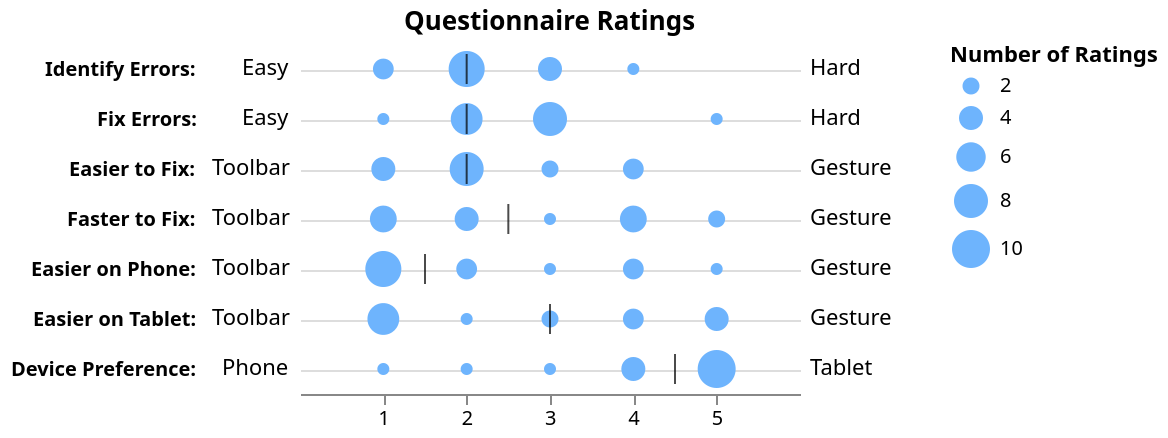 {
  "$schema": "https://vega.github.io/schema/vega/v5.json",
  "description": "Likert Scale Ratings Distributions and Medians. (Figure 9 from @jhoffswell and @zcliu's ['Interactive Repair of Tables Extracted from PDF Documents on Mobile Devices'](https://idl.cs.washington.edu/files/2019-InteractiveTableRepair-CHI.pdf))",
  "autosize": "pad",
  "padding": 5,
  "width": 250,
  "height": 175,
  "title": {"text": "Questionnaire Ratings", "frame": "group"},
  "style": "cell",
  "encode": {"update": {"stroke": {"value": null}}},
  "data": [
    {
      "name": "medians",
      "values": [
        {
          "name": "Identify Errors:",
          "median": 1.999976,
          "lo": "Easy",
          "hi": "Hard"
        },
        {"name": "Fix Errors:", "median": 2, "lo": "Easy", "hi": "Hard"},
        {
          "name": "Easier to Fix:",
          "median": 1.999969,
          "lo": "Toolbar",
          "hi": "Gesture"
        },
        {
          "name": "Faster to Fix:",
          "median": 2.500045,
          "lo": "Toolbar",
          "hi": "Gesture"
        },
        {
          "name": "Easier on Phone:",
          "median": 1.500022,
          "lo": "Toolbar",
          "hi": "Gesture"
        },
        {
          "name": "Easier on Tablet:",
          "median": 2.99998,
          "lo": "Toolbar",
          "hi": "Gesture"
        },
        {
          "name": "Device Preference:",
          "median": 4.500007,
          "lo": "Phone",
          "hi": "Tablet"
        }
      ]
    },
    {
      "name": "values",
      "values": [
        {"value": "P1", "name": "Participant ID", "id": "P1"},
        {"value": 2, "name": "Identify Errors:", "id": "P1"},
        {"value": 2, "name": "Fix Errors:", "id": "P1"},
        {"value": 3, "name": "Easier to Fix:", "id": "P1"},
        {"value": 4, "name": "Faster to Fix:", "id": "P1"},
        {"value": 2, "name": "Easier on Phone:", "id": "P1"},
        {"value": 5, "name": "Easier on Tablet:", "id": "P1"},
        {"value": 5, "name": "Device Preference:", "id": "P1"},
        {"value": 1, "name": "Tablet_First", "id": "P1"},
        {"value": 1, "name": "Toolbar_First", "id": "P1"},
        {"value": "P2", "name": "Participant ID", "id": "P2"},
        {"value": 2, "name": "Identify Errors:", "id": "P2"},
        {"value": 3, "name": "Fix Errors:", "id": "P2"},
        {"value": 4, "name": "Easier to Fix:", "id": "P2"},
        {"value": 5, "name": "Faster to Fix:", "id": "P2"},
        {"value": 5, "name": "Easier on Phone:", "id": "P2"},
        {"value": 5, "name": "Easier on Tablet:", "id": "P2"},
        {"value": 5, "name": "Device Preference:", "id": "P2"},
        {"value": 1, "name": "Tablet_First", "id": "P2"},
        {"value": 1, "name": "Toolbar_First", "id": "P2"},
        {"value": "P3", "name": "Participant ID", "id": "P3"},
        {"value": 2, "name": "Identify Errors:", "id": "P3"},
        {"value": 2, "name": "Fix Errors:", "id": "P3"},
        {"value": 2, "name": "Easier to Fix:", "id": "P3"},
        {"value": 1, "name": "Faster to Fix:", "id": "P3"},
        {"value": 2, "name": "Easier on Phone:", "id": "P3"},
        {"value": 1, "name": "Easier on Tablet:", "id": "P3"},
        {"value": 5, "name": "Device Preference:", "id": "P3"},
        {"value": 1, "name": "Tablet_First", "id": "P3"},
        {"value": 0, "name": "Toolbar_First", "id": "P3"},
        {"value": "P4", "name": "Participant ID", "id": "P4"},
        {"value": 3, "name": "Identify Errors:", "id": "P4"},
        {"value": 3, "name": "Fix Errors:", "id": "P4"},
        {"value": 2, "name": "Easier to Fix:", "id": "P4"},
        {"value": 2, "name": "Faster to Fix:", "id": "P4"},
        {"value": 4, "name": "Easier on Phone:", "id": "P4"},
        {"value": 1, "name": "Easier on Tablet:", "id": "P4"},
        {"value": 5, "name": "Device Preference:", "id": "P4"},
        {"value": 1, "name": "Tablet_First", "id": "P4"},
        {"value": 0, "name": "Toolbar_First", "id": "P4"},
        {"value": "P5", "name": "Participant ID", "id": "P5"},
        {"value": 2, "name": "Identify Errors:", "id": "P5"},
        {"value": 2, "name": "Fix Errors:", "id": "P5"},
        {"value": 4, "name": "Easier to Fix:", "id": "P5"},
        {"value": 4, "name": "Faster to Fix:", "id": "P5"},
        {"value": 4, "name": "Easier on Phone:", "id": "P5"},
        {"value": 5, "name": "Easier on Tablet:", "id": "P5"},
        {"value": 5, "name": "Device Preference:", "id": "P5"},
        {"value": 0, "name": "Tablet_First", "id": "P5"},
        {"value": 1, "name": "Toolbar_First", "id": "P5"},
        {"value": "P6", "name": "Participant ID", "id": "P6"},
        {"value": 1, "name": "Identify Errors:", "id": "P6"},
        {"value": 3, "name": "Fix Errors:", "id": "P6"},
        {"value": 3, "name": "Easier to Fix:", "id": "P6"},
        {"value": 4, "name": "Faster to Fix:", "id": "P6"},
        {"value": 4, "name": "Easier on Phone:", "id": "P6"},
        {"value": 4, "name": "Easier on Tablet:", "id": "P6"},
        {"value": 4, "name": "Device Preference:", "id": "P6"},
        {"value": 0, "name": "Tablet_First", "id": "P6"},
        {"value": 1, "name": "Toolbar_First", "id": "P6"},
        {"value": "P7", "name": "Participant ID", "id": "P7"},
        {"value": 2, "name": "Identify Errors:", "id": "P7"},
        {"value": 3, "name": "Fix Errors:", "id": "P7"},
        {"value": 4, "name": "Easier to Fix:", "id": "P7"},
        {"value": 5, "name": "Faster to Fix:", "id": "P7"},
        {"value": 3, "name": "Easier on Phone:", "id": "P7"},
        {"value": 2, "name": "Easier on Tablet:", "id": "P7"},
        {"value": 4, "name": "Device Preference:", "id": "P7"},
        {"value": 0, "name": "Tablet_First", "id": "P7"},
        {"value": 0, "name": "Toolbar_First", "id": "P7"},
        {"value": "P8", "name": "Participant ID", "id": "P8"},
        {"value": 3, "name": "Identify Errors:", "id": "P8"},
        {"value": 1, "name": "Fix Errors:", "id": "P8"},
        {"value": 2, "name": "Easier to Fix:", "id": "P8"},
        {"value": 4, "name": "Faster to Fix:", "id": "P8"},
        {"value": 2, "name": "Easier on Phone:", "id": "P8"},
        {"value": 5, "name": "Easier on Tablet:", "id": "P8"},
        {"value": 5, "name": "Device Preference:", "id": "P8"},
        {"value": 0, "name": "Tablet_First", "id": "P8"},
        {"value": 0, "name": "Toolbar_First", "id": "P8"},
        {"value": "P9", "name": "Participant ID", "id": "P9"},
        {"value": 2, "name": "Identify Errors:", "id": "P9"},
        {"value": 3, "name": "Fix Errors:", "id": "P9"},
        {"value": 2, "name": "Easier to Fix:", "id": "P9"},
        {"value": 4, "name": "Faster to Fix:", "id": "P9"},
        {"value": 1, "name": "Easier on Phone:", "id": "P9"},
        {"value": 4, "name": "Easier on Tablet:", "id": "P9"},
        {"value": 4, "name": "Device Preference:", "id": "P9"},
        {"value": 1, "name": "Tablet_First", "id": "P9"},
        {"value": 1, "name": "Toolbar_First", "id": "P9"},
        {"value": "P10", "name": "Participant ID", "id": "P10"},
        {"value": 2, "name": "Identify Errors:", "id": "P10"},
        {"value": 2, "name": "Fix Errors:", "id": "P10"},
        {"value": 1, "name": "Easier to Fix:", "id": "P10"},
        {"value": 1, "name": "Faster to Fix:", "id": "P10"},
        {"value": 1, "name": "Easier on Phone:", "id": "P10"},
        {"value": 1, "name": "Easier on Tablet:", "id": "P10"},
        {"value": 5, "name": "Device Preference:", "id": "P10"},
        {"value": 1, "name": "Tablet_First", "id": "P10"},
        {"value": 1, "name": "Toolbar_First", "id": "P10"},
        {"value": "P11", "name": "Participant ID", "id": "P11"},
        {"value": 2, "name": "Identify Errors:", "id": "P11"},
        {"value": 2, "name": "Fix Errors:", "id": "P11"},
        {"value": 1, "name": "Easier to Fix:", "id": "P11"},
        {"value": 1, "name": "Faster to Fix:", "id": "P11"},
        {"value": 1, "name": "Easier on Phone:", "id": "P11"},
        {"value": 1, "name": "Easier on Tablet:", "id": "P11"},
        {"value": 4, "name": "Device Preference:", "id": "P11"},
        {"value": 1, "name": "Tablet_First", "id": "P11"},
        {"value": 0, "name": "Toolbar_First", "id": "P11"},
        {"value": "P12", "name": "Participant ID", "id": "P12"},
        {"value": 1, "name": "Identify Errors:", "id": "P12"},
        {"value": 3, "name": "Fix Errors:", "id": "P12"},
        {"value": 2, "name": "Easier to Fix:", "id": "P12"},
        {"value": 3, "name": "Faster to Fix:", "id": "P12"},
        {"value": 1, "name": "Easier on Phone:", "id": "P12"},
        {"value": 3, "name": "Easier on Tablet:", "id": "P12"},
        {"value": 3, "name": "Device Preference:", "id": "P12"},
        {"value": 0, "name": "Tablet_First", "id": "P12"},
        {"value": 1, "name": "Toolbar_First", "id": "P12"},
        {"value": "P13", "name": "Participant ID", "id": "P13"},
        {"value": 2, "name": "Identify Errors:", "id": "P13"},
        {"value": 2, "name": "Fix Errors:", "id": "P13"},
        {"value": 1, "name": "Easier to Fix:", "id": "P13"},
        {"value": 1, "name": "Faster to Fix:", "id": "P13"},
        {"value": 1, "name": "Easier on Phone:", "id": "P13"},
        {"value": 1, "name": "Easier on Tablet:", "id": "P13"},
        {"value": 5, "name": "Device Preference:", "id": "P13"},
        {"value": 0, "name": "Tablet_First", "id": "P13"},
        {"value": 0, "name": "Toolbar_First", "id": "P13"},
        {"value": "P14", "name": "Participant ID", "id": "P14"},
        {"value": 3, "name": "Identify Errors:", "id": "P14"},
        {"value": 3, "name": "Fix Errors:", "id": "P14"},
        {"value": 2, "name": "Easier to Fix:", "id": "P14"},
        {"value": 2, "name": "Faster to Fix:", "id": "P14"},
        {"value": 1, "name": "Easier on Phone:", "id": "P14"},
        {"value": 1, "name": "Easier on Tablet:", "id": "P14"},
        {"value": 1, "name": "Device Preference:", "id": "P14"},
        {"value": 1, "name": "Tablet_First", "id": "P14"},
        {"value": 1, "name": "Toolbar_First", "id": "P14"},
        {"value": "P15", "name": "Participant ID", "id": "P15"},
        {"value": 4, "name": "Identify Errors:", "id": "P15"},
        {"value": 5, "name": "Fix Errors:", "id": "P15"},
        {"value": 1, "name": "Easier to Fix:", "id": "P15"},
        {"value": 1, "name": "Faster to Fix:", "id": "P15"},
        {"value": 1, "name": "Easier on Phone:", "id": "P15"},
        {"value": 1, "name": "Easier on Tablet:", "id": "P15"},
        {"value": 5, "name": "Device Preference:", "id": "P15"},
        {"value": 1, "name": "Tablet_First", "id": "P15"},
        {"value": 0, "name": "Toolbar_First", "id": "P15"},
        {"value": "P16", "name": "Participant ID", "id": "P16"},
        {"value": 1, "name": "Identify Errors:", "id": "P16"},
        {"value": 3, "name": "Fix Errors:", "id": "P16"},
        {"value": 2, "name": "Easier to Fix:", "id": "P16"},
        {"value": 2, "name": "Faster to Fix:", "id": "P16"},
        {"value": 1, "name": "Easier on Phone:", "id": "P16"},
        {"value": 4, "name": "Easier on Tablet:", "id": "P16"},
        {"value": 5, "name": "Device Preference:", "id": "P16"},
        {"value": 0, "name": "Tablet_First", "id": "P16"},
        {"value": 1, "name": "Toolbar_First", "id": "P16"},
        {"value": "P17", "name": "Participant ID", "id": "P17"},
        {"value": 3, "name": "Identify Errors:", "id": "P17"},
        {"value": 2, "name": "Fix Errors:", "id": "P17"},
        {"value": 2, "name": "Easier to Fix:", "id": "P17"},
        {"value": 2, "name": "Faster to Fix:", "id": "P17"},
        {"value": 1, "name": "Easier on Phone:", "id": "P17"},
        {"value": 3, "name": "Easier on Tablet:", "id": "P17"},
        {"value": 2, "name": "Device Preference:", "id": "P17"},
        {"value": 0, "name": "Tablet_First", "id": "P17"},
        {"value": 0, "name": "Toolbar_First", "id": "P17"}
      ]
    },
    {
      "name": "data_0",
      "source": "medians",
      "transform": [
        {
          "type": "filter",
          "expr": "datum[\"median\"] !== null && !isNaN(datum[\"median\"])"
        }
      ]
    },
    {
      "name": "data_1",
      "source": "values",
      "transform": [
        {"type": "filter", "expr": "datum.name != 'Toolbar_First'"},
        {"type": "filter", "expr": "datum.name != 'Tablet_First'"},
        {"type": "filter", "expr": "datum.name != 'Participant ID'"},
        {
          "type": "aggregate",
          "groupby": ["name", "value"],
          "ops": ["count"],
          "fields": [null],
          "as": ["__count"]
        },
        {
          "type": "filter",
          "expr": "datum[\"value\"] !== null && !isNaN(datum[\"value\"])"
        }
      ]
    }
  ],
  "marks": [
    {
      "name": "layer_0_marks",
      "type": "symbol",
      "style": ["circle"],
      "from": {"data": "data_1"},
      "encode": {
        "update": {
          "fill": {"value": "#6EB4FD"},
          "tooltip": {
            "signal": "{\"name\": ''+datum[\"name\"], \"value\": format(datum[\"value\"], \"\"), \"Number of Ratings\": format(datum[\"__count\"], \"\")}"
          },
          "x": {"scale": "x", "field": "value"},
          "y": {"scale": "y", "field": "name"},
          "size": {"scale": "size", "field": "__count"},
          "shape": {"value": "circle"}
        }
      }
    },
    {
      "name": "layer_1_marks",
      "type": "rect",
      "style": ["tick"],
      "from": {"data": "data_0"},
      "encode": {
        "update": {
          "opacity": {"value": 0.7},
          "fill": {"value": "black"},
          "tooltip": {
            "signal": "{\"name\": ''+datum[\"name\"], \"median\": format(datum[\"median\"], \"\")}"
          },
          "xc": {"scale": "x", "field": "median"},
          "yc": {"scale": "y", "field": "name"},
          "height": {"value": 15},
          "width": {"value": 1}
        }
      }
    },
    {
      "name": "layer_2_marks",
      "type": "text",
      "style": ["text"],
      "from": {"data": "medians"},
      "encode": {
        "update": {
          "align": {"value": "right"},
          "x": {"value": -5},
          "fill": {"value": "black"},
          "tooltip": {
            "signal": "{\"name\": ''+datum[\"name\"], \"lo\": ''+datum[\"lo\"]}"
          },
          "y": {"scale": "y", "field": "name"},
          "text": {"signal": "''+datum[\"lo\"]"},
          "baseline": {"value": "middle"}
        }
      }
    },
    {
      "name": "layer_3_marks",
      "type": "text",
      "style": ["text"],
      "from": {"data": "medians"},
      "encode": {
        "update": {
          "align": {"value": "left"},
          "x": {"value": 255},
          "fill": {"value": "black"},
          "tooltip": {
            "signal": "{\"name\": ''+datum[\"name\"], \"hi\": ''+datum[\"hi\"]}"
          },
          "y": {"scale": "y", "field": "name"},
          "text": {"signal": "''+datum[\"hi\"]"},
          "baseline": {"value": "middle"}
        }
      }
    }
  ],
  "scales": [
    {
      "name": "x",
      "type": "linear",
      "domain": {"fields": [[0, 6], [1, 5]]},
      "range": [0, {"signal": "width"}],
      "nice": true,
      "zero": true
    },
    {
      "name": "y",
      "type": "point",
      "domain": {
        "fields": [
          {"data": "data_1", "field": "name"},
          {"data": "data_0", "field": "name"},
          {"data": "medians", "field": "name"}
        ]
      },
      "range": [0, {"signal": "height"}],
      "padding": 0.5
    },
    {
      "name": "size",
      "type": "linear",
      "domain": {"data": "data_1", "field": "__count"},
      "range": [0, 361],
      "zero": true
    }
  ],
  "axes": [
    {
      "scale": "x",
      "orient": "bottom",
      "grid": false,
      "values": [1, 2, 3, 4, 5],
      "labelFlush": true,
      "labelOverlap": true,
      "tickCount": {"signal": "ceil(width/40)"},
      "zindex": 1
    },
    {
      "scale": "y",
      "orient": "left",
      "grid": false,
      "domain": false,
      "labelFontWeight": "bold",
      "offset": 50,
      "ticks": false,
      "zindex": 1
    },
    {
      "scale": "y",
      "orient": "left",
      "grid": true,
      "gridScale": "x",
      "domain": false,
      "labels": false,
      "maxExtent": 0,
      "minExtent": 0,
      "ticks": false,
      "zindex": 0
    }
  ],
  "legends": [
    {
      "offset": 75,
      "title": "Number of Ratings",
      "size": "size",
      "gradientLength": {"signal": "clamp(height, 64, 200)"},
      "symbolType": "circle",
      "encode": {
        "symbols": {
          "update": {
            "fill": {"value": "#6EB4FD"},
            "shape": {"value": "circle"},
            "stroke": {"value": "transparent"}
          }
        }
      }
    }
  ]
}
